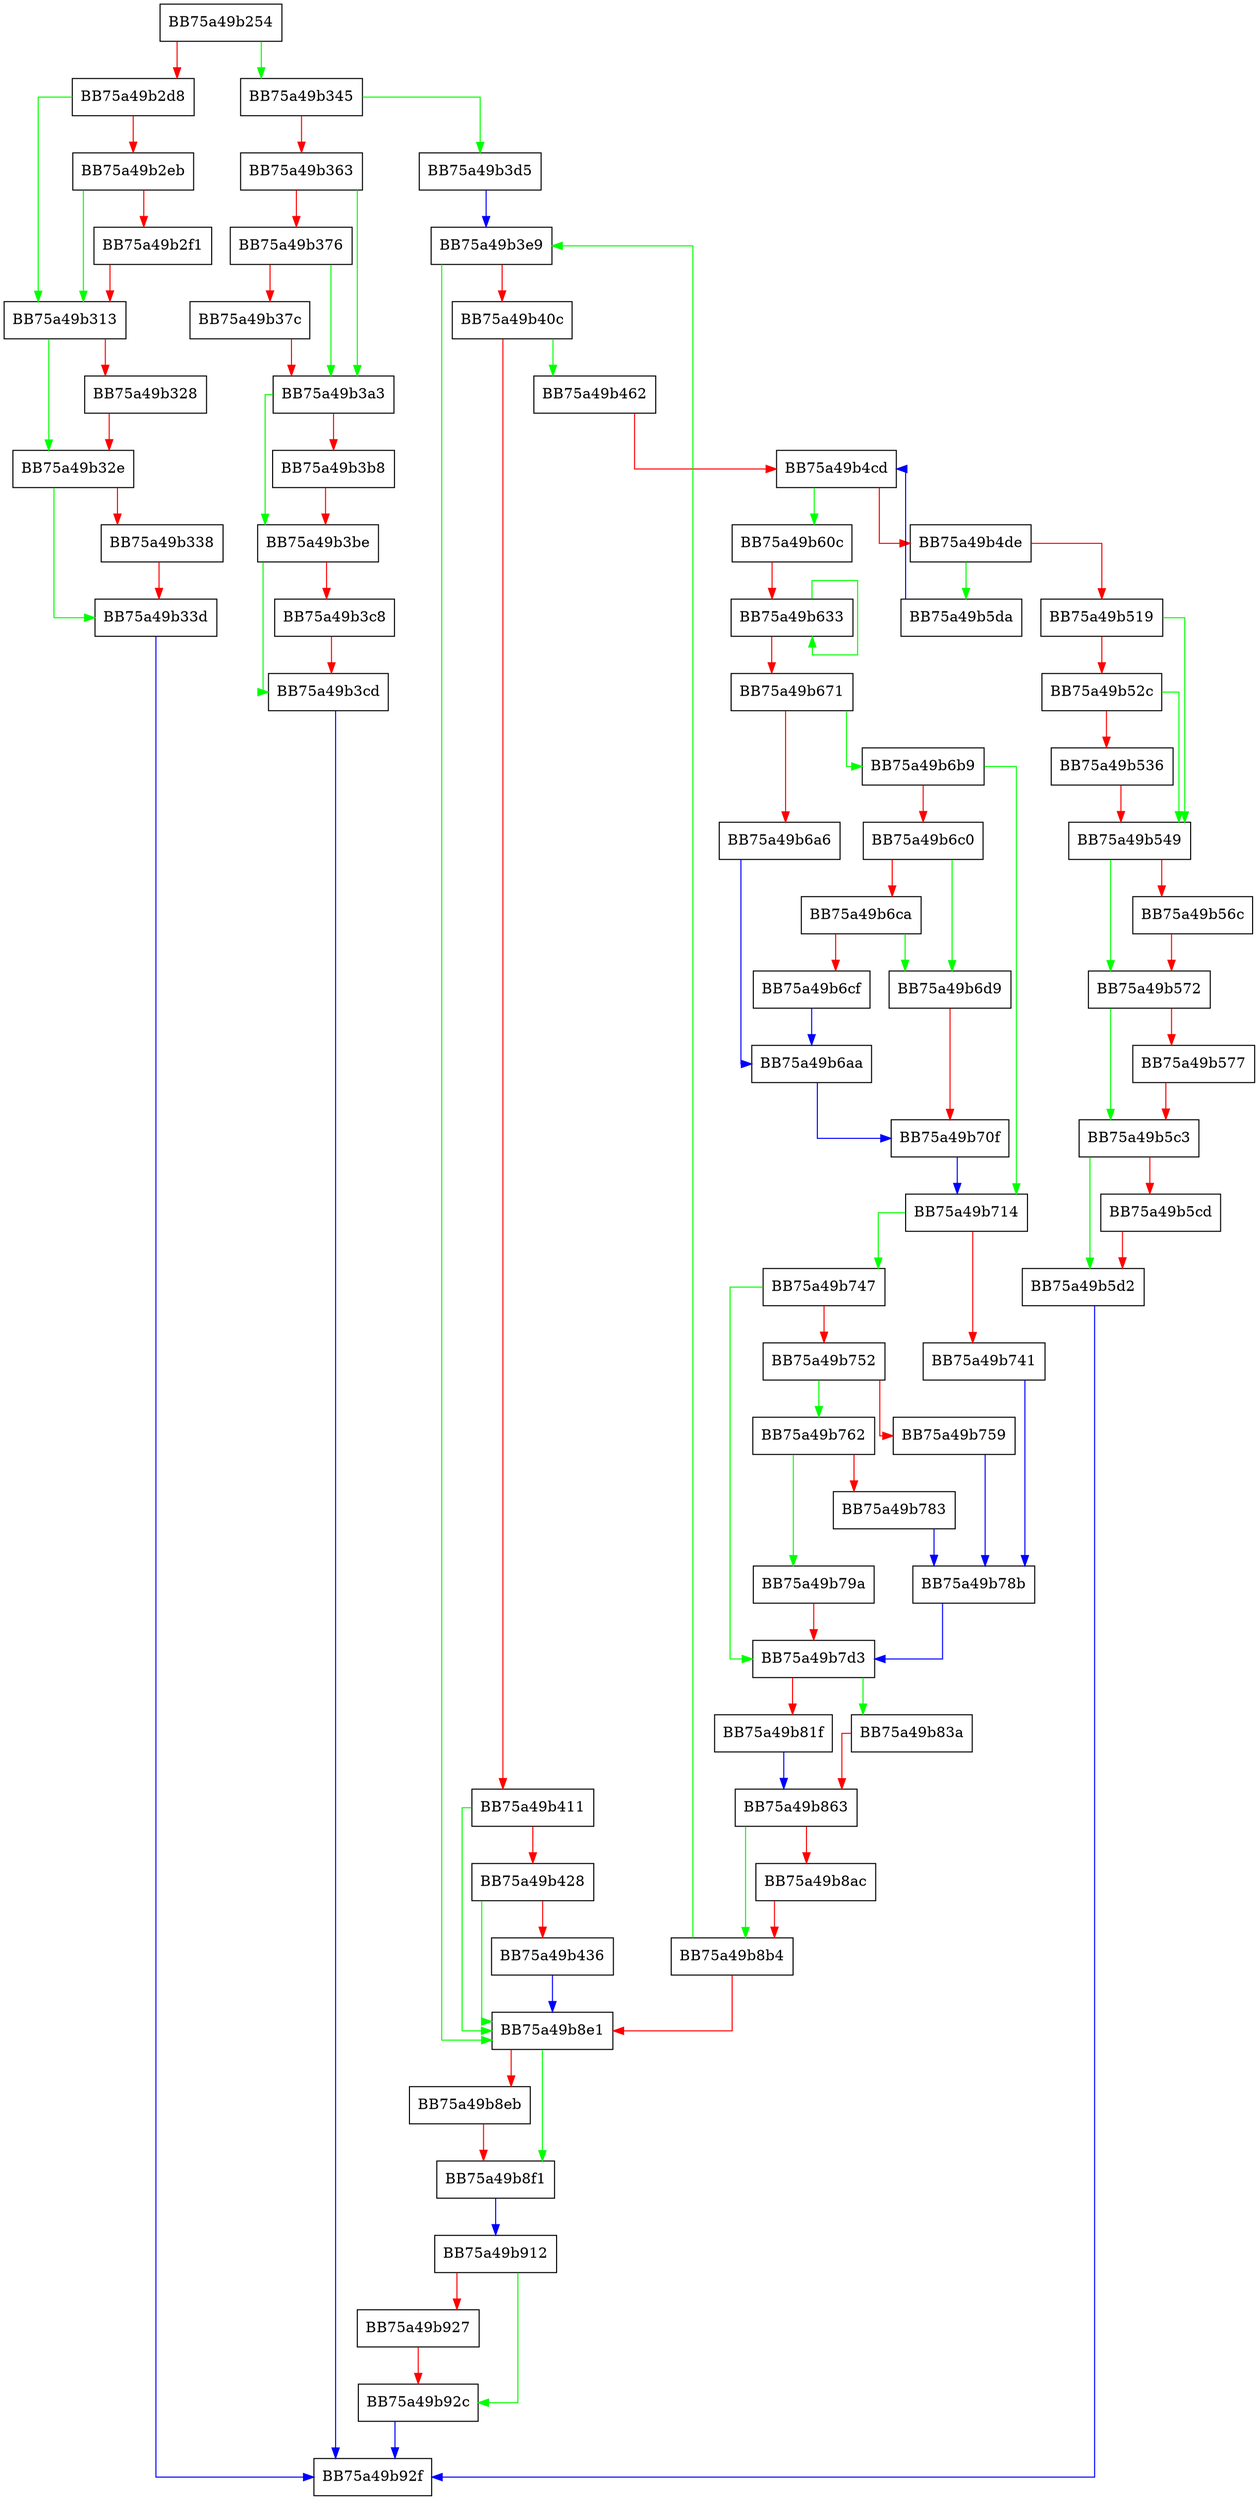 digraph GetPEResourceInfo {
  node [shape="box"];
  graph [splines=ortho];
  BB75a49b254 -> BB75a49b345 [color="green"];
  BB75a49b254 -> BB75a49b2d8 [color="red"];
  BB75a49b2d8 -> BB75a49b313 [color="green"];
  BB75a49b2d8 -> BB75a49b2eb [color="red"];
  BB75a49b2eb -> BB75a49b313 [color="green"];
  BB75a49b2eb -> BB75a49b2f1 [color="red"];
  BB75a49b2f1 -> BB75a49b313 [color="red"];
  BB75a49b313 -> BB75a49b32e [color="green"];
  BB75a49b313 -> BB75a49b328 [color="red"];
  BB75a49b328 -> BB75a49b32e [color="red"];
  BB75a49b32e -> BB75a49b33d [color="green"];
  BB75a49b32e -> BB75a49b338 [color="red"];
  BB75a49b338 -> BB75a49b33d [color="red"];
  BB75a49b33d -> BB75a49b92f [color="blue"];
  BB75a49b345 -> BB75a49b3d5 [color="green"];
  BB75a49b345 -> BB75a49b363 [color="red"];
  BB75a49b363 -> BB75a49b3a3 [color="green"];
  BB75a49b363 -> BB75a49b376 [color="red"];
  BB75a49b376 -> BB75a49b3a3 [color="green"];
  BB75a49b376 -> BB75a49b37c [color="red"];
  BB75a49b37c -> BB75a49b3a3 [color="red"];
  BB75a49b3a3 -> BB75a49b3be [color="green"];
  BB75a49b3a3 -> BB75a49b3b8 [color="red"];
  BB75a49b3b8 -> BB75a49b3be [color="red"];
  BB75a49b3be -> BB75a49b3cd [color="green"];
  BB75a49b3be -> BB75a49b3c8 [color="red"];
  BB75a49b3c8 -> BB75a49b3cd [color="red"];
  BB75a49b3cd -> BB75a49b92f [color="blue"];
  BB75a49b3d5 -> BB75a49b3e9 [color="blue"];
  BB75a49b3e9 -> BB75a49b8e1 [color="green"];
  BB75a49b3e9 -> BB75a49b40c [color="red"];
  BB75a49b40c -> BB75a49b462 [color="green"];
  BB75a49b40c -> BB75a49b411 [color="red"];
  BB75a49b411 -> BB75a49b8e1 [color="green"];
  BB75a49b411 -> BB75a49b428 [color="red"];
  BB75a49b428 -> BB75a49b8e1 [color="green"];
  BB75a49b428 -> BB75a49b436 [color="red"];
  BB75a49b436 -> BB75a49b8e1 [color="blue"];
  BB75a49b462 -> BB75a49b4cd [color="red"];
  BB75a49b4cd -> BB75a49b60c [color="green"];
  BB75a49b4cd -> BB75a49b4de [color="red"];
  BB75a49b4de -> BB75a49b5da [color="green"];
  BB75a49b4de -> BB75a49b519 [color="red"];
  BB75a49b519 -> BB75a49b549 [color="green"];
  BB75a49b519 -> BB75a49b52c [color="red"];
  BB75a49b52c -> BB75a49b549 [color="green"];
  BB75a49b52c -> BB75a49b536 [color="red"];
  BB75a49b536 -> BB75a49b549 [color="red"];
  BB75a49b549 -> BB75a49b572 [color="green"];
  BB75a49b549 -> BB75a49b56c [color="red"];
  BB75a49b56c -> BB75a49b572 [color="red"];
  BB75a49b572 -> BB75a49b5c3 [color="green"];
  BB75a49b572 -> BB75a49b577 [color="red"];
  BB75a49b577 -> BB75a49b5c3 [color="red"];
  BB75a49b5c3 -> BB75a49b5d2 [color="green"];
  BB75a49b5c3 -> BB75a49b5cd [color="red"];
  BB75a49b5cd -> BB75a49b5d2 [color="red"];
  BB75a49b5d2 -> BB75a49b92f [color="blue"];
  BB75a49b5da -> BB75a49b4cd [color="blue"];
  BB75a49b60c -> BB75a49b633 [color="red"];
  BB75a49b633 -> BB75a49b633 [color="green"];
  BB75a49b633 -> BB75a49b671 [color="red"];
  BB75a49b671 -> BB75a49b6b9 [color="green"];
  BB75a49b671 -> BB75a49b6a6 [color="red"];
  BB75a49b6a6 -> BB75a49b6aa [color="blue"];
  BB75a49b6aa -> BB75a49b70f [color="blue"];
  BB75a49b6b9 -> BB75a49b714 [color="green"];
  BB75a49b6b9 -> BB75a49b6c0 [color="red"];
  BB75a49b6c0 -> BB75a49b6d9 [color="green"];
  BB75a49b6c0 -> BB75a49b6ca [color="red"];
  BB75a49b6ca -> BB75a49b6d9 [color="green"];
  BB75a49b6ca -> BB75a49b6cf [color="red"];
  BB75a49b6cf -> BB75a49b6aa [color="blue"];
  BB75a49b6d9 -> BB75a49b70f [color="red"];
  BB75a49b70f -> BB75a49b714 [color="blue"];
  BB75a49b714 -> BB75a49b747 [color="green"];
  BB75a49b714 -> BB75a49b741 [color="red"];
  BB75a49b741 -> BB75a49b78b [color="blue"];
  BB75a49b747 -> BB75a49b7d3 [color="green"];
  BB75a49b747 -> BB75a49b752 [color="red"];
  BB75a49b752 -> BB75a49b762 [color="green"];
  BB75a49b752 -> BB75a49b759 [color="red"];
  BB75a49b759 -> BB75a49b78b [color="blue"];
  BB75a49b762 -> BB75a49b79a [color="green"];
  BB75a49b762 -> BB75a49b783 [color="red"];
  BB75a49b783 -> BB75a49b78b [color="blue"];
  BB75a49b78b -> BB75a49b7d3 [color="blue"];
  BB75a49b79a -> BB75a49b7d3 [color="red"];
  BB75a49b7d3 -> BB75a49b83a [color="green"];
  BB75a49b7d3 -> BB75a49b81f [color="red"];
  BB75a49b81f -> BB75a49b863 [color="blue"];
  BB75a49b83a -> BB75a49b863 [color="red"];
  BB75a49b863 -> BB75a49b8b4 [color="green"];
  BB75a49b863 -> BB75a49b8ac [color="red"];
  BB75a49b8ac -> BB75a49b8b4 [color="red"];
  BB75a49b8b4 -> BB75a49b3e9 [color="green"];
  BB75a49b8b4 -> BB75a49b8e1 [color="red"];
  BB75a49b8e1 -> BB75a49b8f1 [color="green"];
  BB75a49b8e1 -> BB75a49b8eb [color="red"];
  BB75a49b8eb -> BB75a49b8f1 [color="red"];
  BB75a49b8f1 -> BB75a49b912 [color="blue"];
  BB75a49b912 -> BB75a49b92c [color="green"];
  BB75a49b912 -> BB75a49b927 [color="red"];
  BB75a49b927 -> BB75a49b92c [color="red"];
  BB75a49b92c -> BB75a49b92f [color="blue"];
}